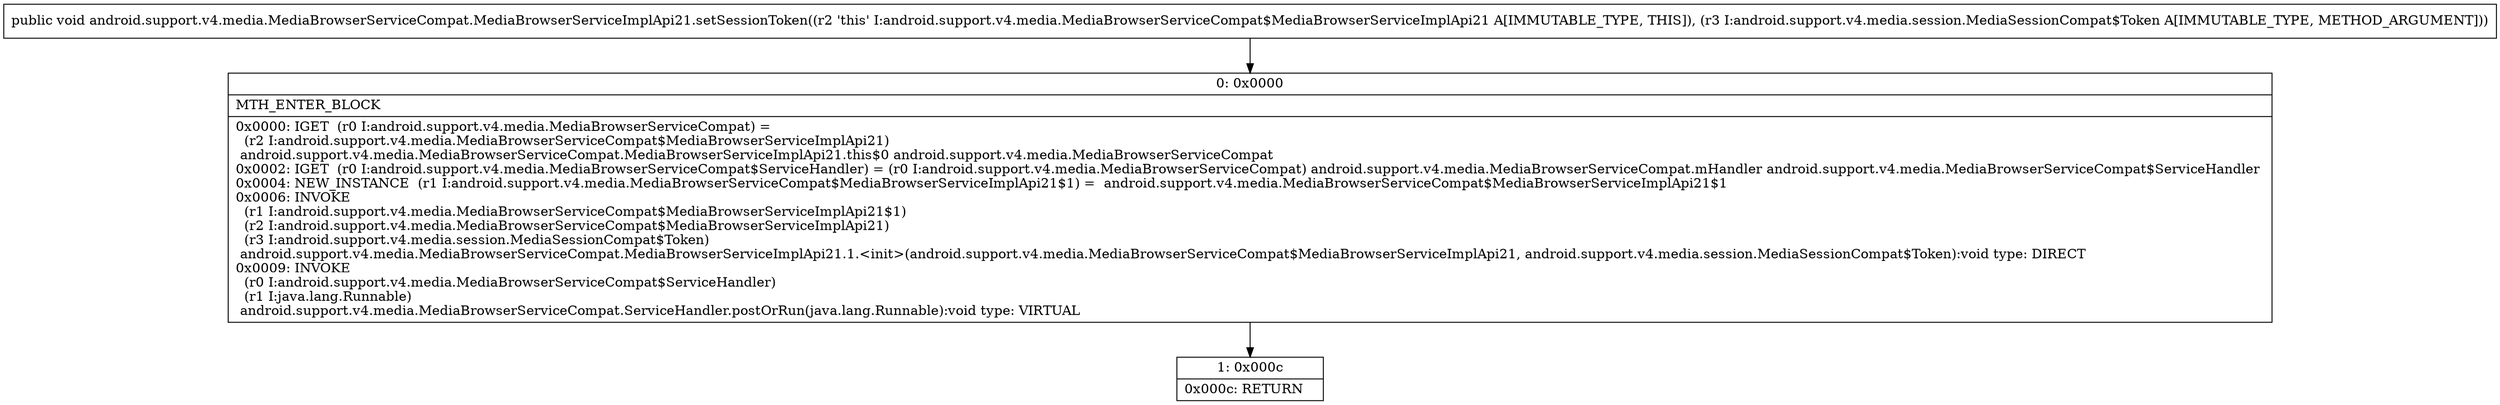 digraph "CFG forandroid.support.v4.media.MediaBrowserServiceCompat.MediaBrowserServiceImplApi21.setSessionToken(Landroid\/support\/v4\/media\/session\/MediaSessionCompat$Token;)V" {
Node_0 [shape=record,label="{0\:\ 0x0000|MTH_ENTER_BLOCK\l|0x0000: IGET  (r0 I:android.support.v4.media.MediaBrowserServiceCompat) = \l  (r2 I:android.support.v4.media.MediaBrowserServiceCompat$MediaBrowserServiceImplApi21)\l android.support.v4.media.MediaBrowserServiceCompat.MediaBrowserServiceImplApi21.this$0 android.support.v4.media.MediaBrowserServiceCompat \l0x0002: IGET  (r0 I:android.support.v4.media.MediaBrowserServiceCompat$ServiceHandler) = (r0 I:android.support.v4.media.MediaBrowserServiceCompat) android.support.v4.media.MediaBrowserServiceCompat.mHandler android.support.v4.media.MediaBrowserServiceCompat$ServiceHandler \l0x0004: NEW_INSTANCE  (r1 I:android.support.v4.media.MediaBrowserServiceCompat$MediaBrowserServiceImplApi21$1) =  android.support.v4.media.MediaBrowserServiceCompat$MediaBrowserServiceImplApi21$1 \l0x0006: INVOKE  \l  (r1 I:android.support.v4.media.MediaBrowserServiceCompat$MediaBrowserServiceImplApi21$1)\l  (r2 I:android.support.v4.media.MediaBrowserServiceCompat$MediaBrowserServiceImplApi21)\l  (r3 I:android.support.v4.media.session.MediaSessionCompat$Token)\l android.support.v4.media.MediaBrowserServiceCompat.MediaBrowserServiceImplApi21.1.\<init\>(android.support.v4.media.MediaBrowserServiceCompat$MediaBrowserServiceImplApi21, android.support.v4.media.session.MediaSessionCompat$Token):void type: DIRECT \l0x0009: INVOKE  \l  (r0 I:android.support.v4.media.MediaBrowserServiceCompat$ServiceHandler)\l  (r1 I:java.lang.Runnable)\l android.support.v4.media.MediaBrowserServiceCompat.ServiceHandler.postOrRun(java.lang.Runnable):void type: VIRTUAL \l}"];
Node_1 [shape=record,label="{1\:\ 0x000c|0x000c: RETURN   \l}"];
MethodNode[shape=record,label="{public void android.support.v4.media.MediaBrowserServiceCompat.MediaBrowserServiceImplApi21.setSessionToken((r2 'this' I:android.support.v4.media.MediaBrowserServiceCompat$MediaBrowserServiceImplApi21 A[IMMUTABLE_TYPE, THIS]), (r3 I:android.support.v4.media.session.MediaSessionCompat$Token A[IMMUTABLE_TYPE, METHOD_ARGUMENT])) }"];
MethodNode -> Node_0;
Node_0 -> Node_1;
}

